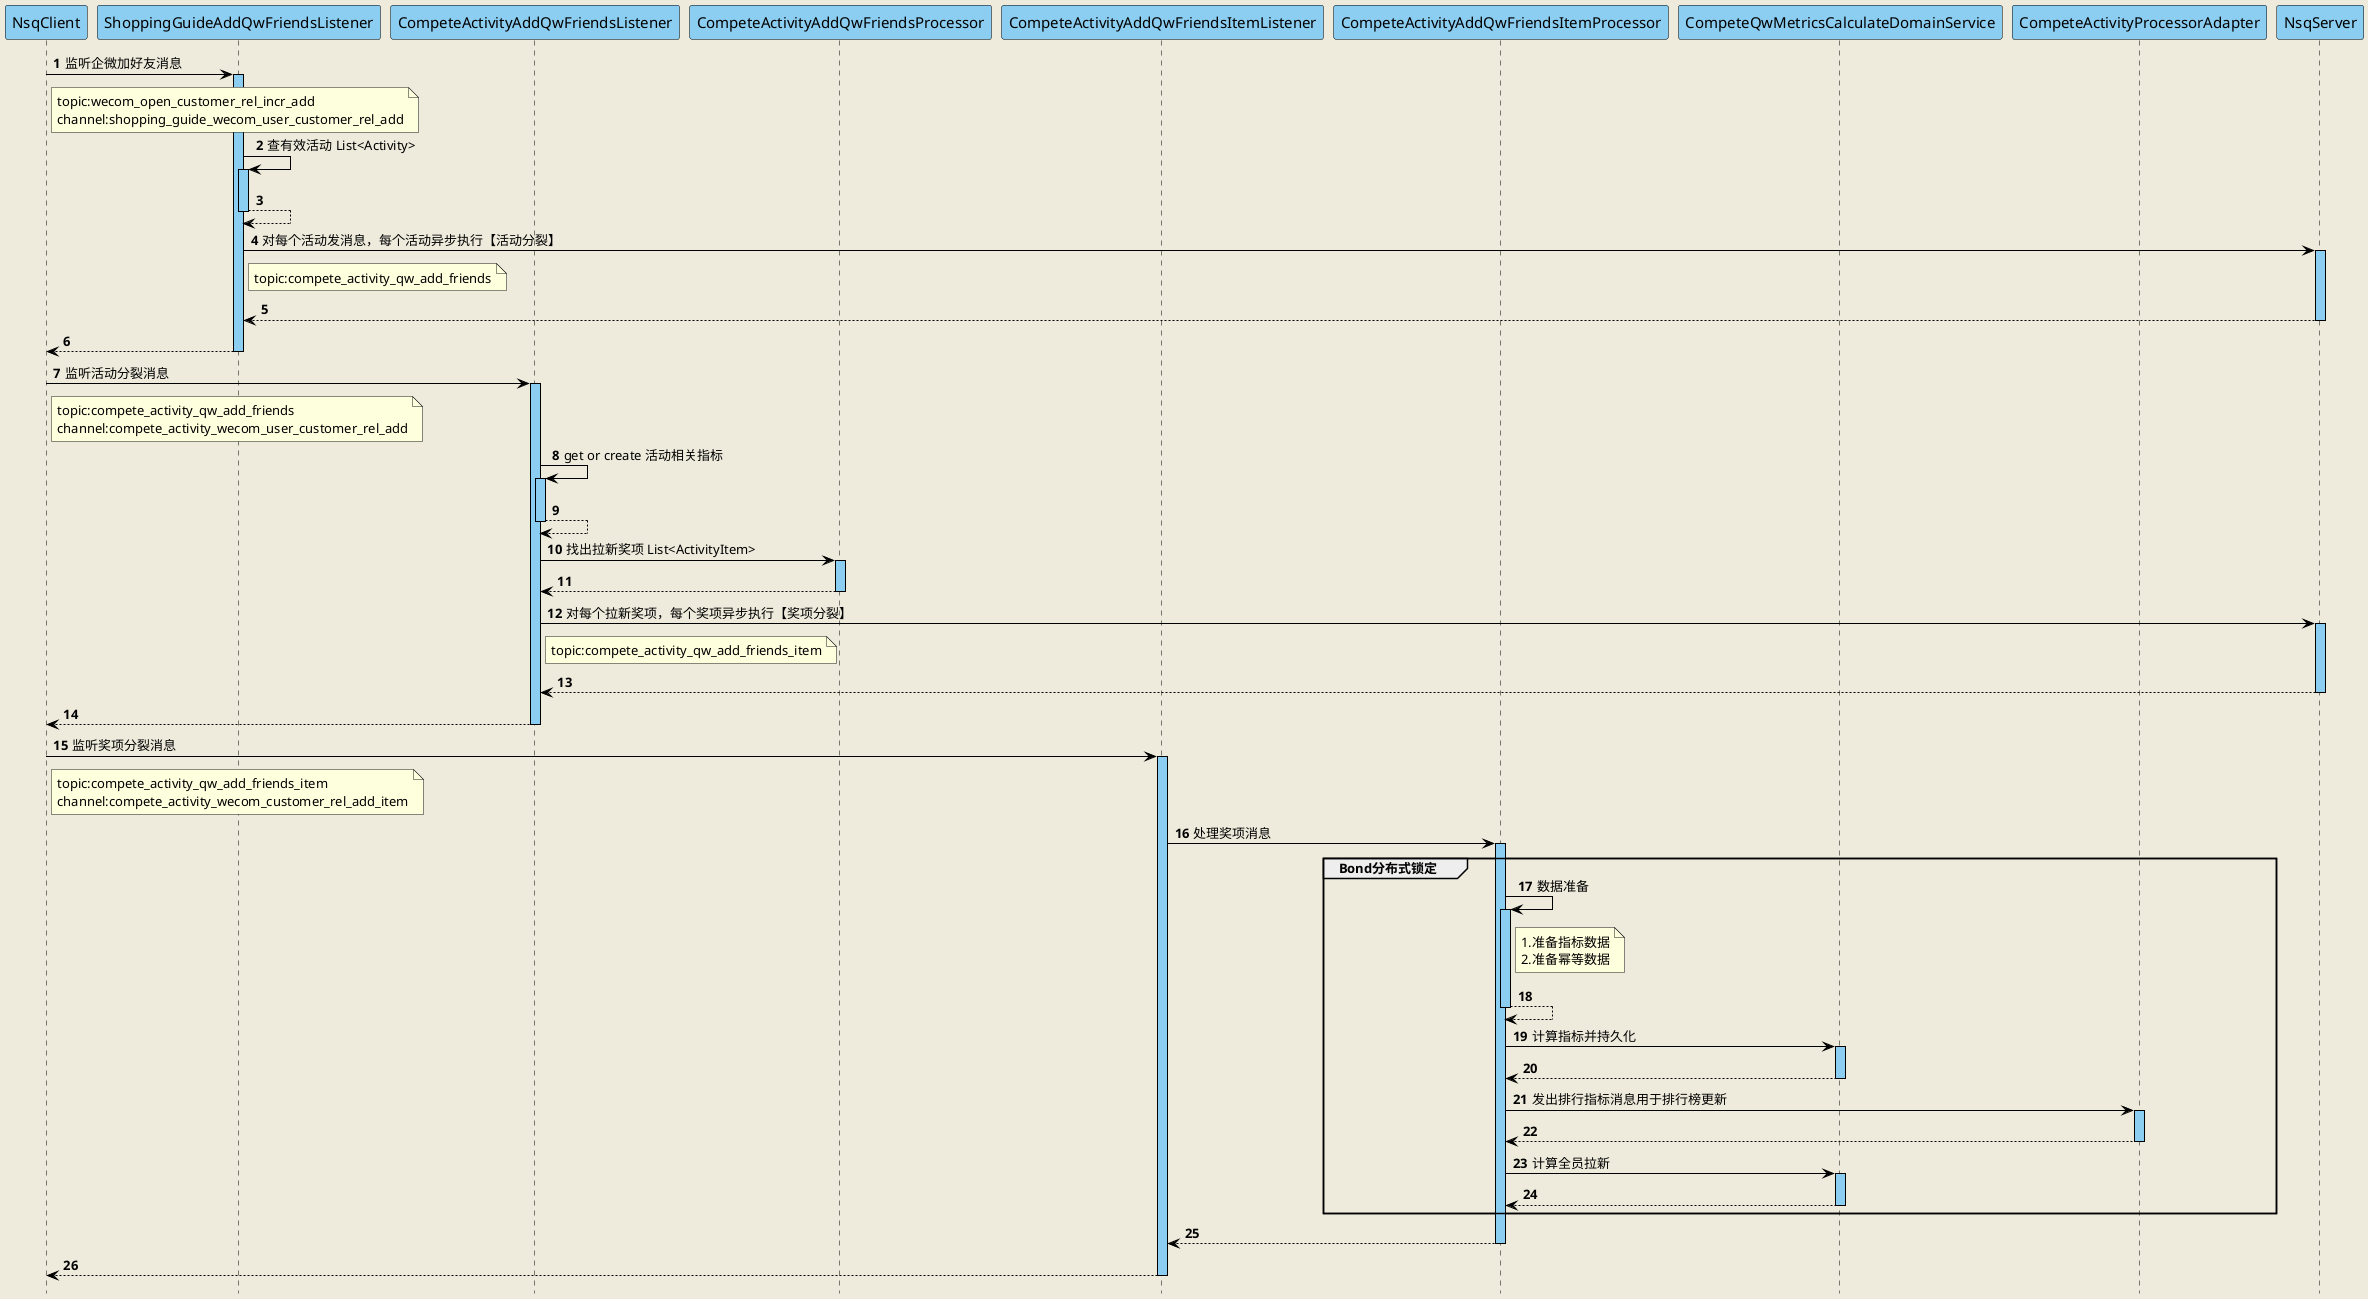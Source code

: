@startuml
'https://plantuml.com/sequence-diagram
hide footbox
skinparam backgroundColor #EEEBDC
autoActivate on
autonumber

skinparam sequence {
ArrowColor black
ActorBorderColor black
LifeLineBorderColor black
LifeLineBackgroundColor #8CCEF1

ParticipantBorderColor black
ParticipantBackgroundColor #8CCEF1
'ParticipantFontName Impact
ParticipantFontSize 15
ParticipantFontColor black

ActorBackgroundColor #8CCEF1
ActorFontColor black
ActorFontSize 15
ActorFontName Aapex
}


Participant NsqClient as client
Participant ShoppingGuideAddQwFriendsListener as ShoppingGuideAddQwFriendsListener
Participant CompeteActivityAddQwFriendsListener as CompeteActivityAddQwFriendsListener
Participant CompeteActivityAddQwFriendsProcessor as CompeteActivityAddQwFriendsProcessor
Participant CompeteActivityAddQwFriendsItemListener as CompeteActivityAddQwFriendsItemListener
Participant CompeteActivityAddQwFriendsItemProcessor as CompeteActivityAddQwFriendsItemProcessor
Participant CompeteQwMetricsCalculateDomainService as CompeteQwMetricsCalculateDomainService
Participant CompeteActivityProcessorAdapter as CompeteActivityProcessorAdapter

Participant NsqServer as NsqServer

client -> ShoppingGuideAddQwFriendsListener : 监听企微加好友消息
note right client
    topic:wecom_open_customer_rel_incr_add
    channel:shopping_guide_wecom_user_customer_rel_add
end note

ShoppingGuideAddQwFriendsListener -> ShoppingGuideAddQwFriendsListener : 查有效活动 List<Activity>
return
ShoppingGuideAddQwFriendsListener -> NsqServer : 对每个活动发消息，每个活动异步执行【活动分裂】
note right ShoppingGuideAddQwFriendsListener
    topic:compete_activity_qw_add_friends
end note
return
return

client -> CompeteActivityAddQwFriendsListener : 监听活动分裂消息
note right client
    topic:compete_activity_qw_add_friends
    channel:compete_activity_wecom_user_customer_rel_add
end note


CompeteActivityAddQwFriendsListener -> CompeteActivityAddQwFriendsListener : get or create 活动相关指标
return

CompeteActivityAddQwFriendsListener -> CompeteActivityAddQwFriendsProcessor : 找出拉新奖项 List<ActivityItem>
return

CompeteActivityAddQwFriendsListener -> NsqServer : 对每个拉新奖项，每个奖项异步执行【奖项分裂】
note right CompeteActivityAddQwFriendsListener
    topic:compete_activity_qw_add_friends_item
end note
return
return

client -> CompeteActivityAddQwFriendsItemListener : 监听奖项分裂消息
note right client
    topic:compete_activity_qw_add_friends_item
    channel:compete_activity_wecom_customer_rel_add_item
end note

CompeteActivityAddQwFriendsItemListener -> CompeteActivityAddQwFriendsItemProcessor : 处理奖项消息
group Bond分布式锁定
    CompeteActivityAddQwFriendsItemProcessor -> CompeteActivityAddQwFriendsItemProcessor : 数据准备
    note right CompeteActivityAddQwFriendsItemProcessor
        1.准备指标数据
        2.准备幂等数据
    end note
    return
    CompeteActivityAddQwFriendsItemProcessor -> CompeteQwMetricsCalculateDomainService : 计算指标并持久化
    return
    CompeteActivityAddQwFriendsItemProcessor -> CompeteActivityProcessorAdapter : 发出排行指标消息用于排行榜更新
    return
    CompeteActivityAddQwFriendsItemProcessor -> CompeteQwMetricsCalculateDomainService : 计算全员拉新
    return
end

return
return



@enduml